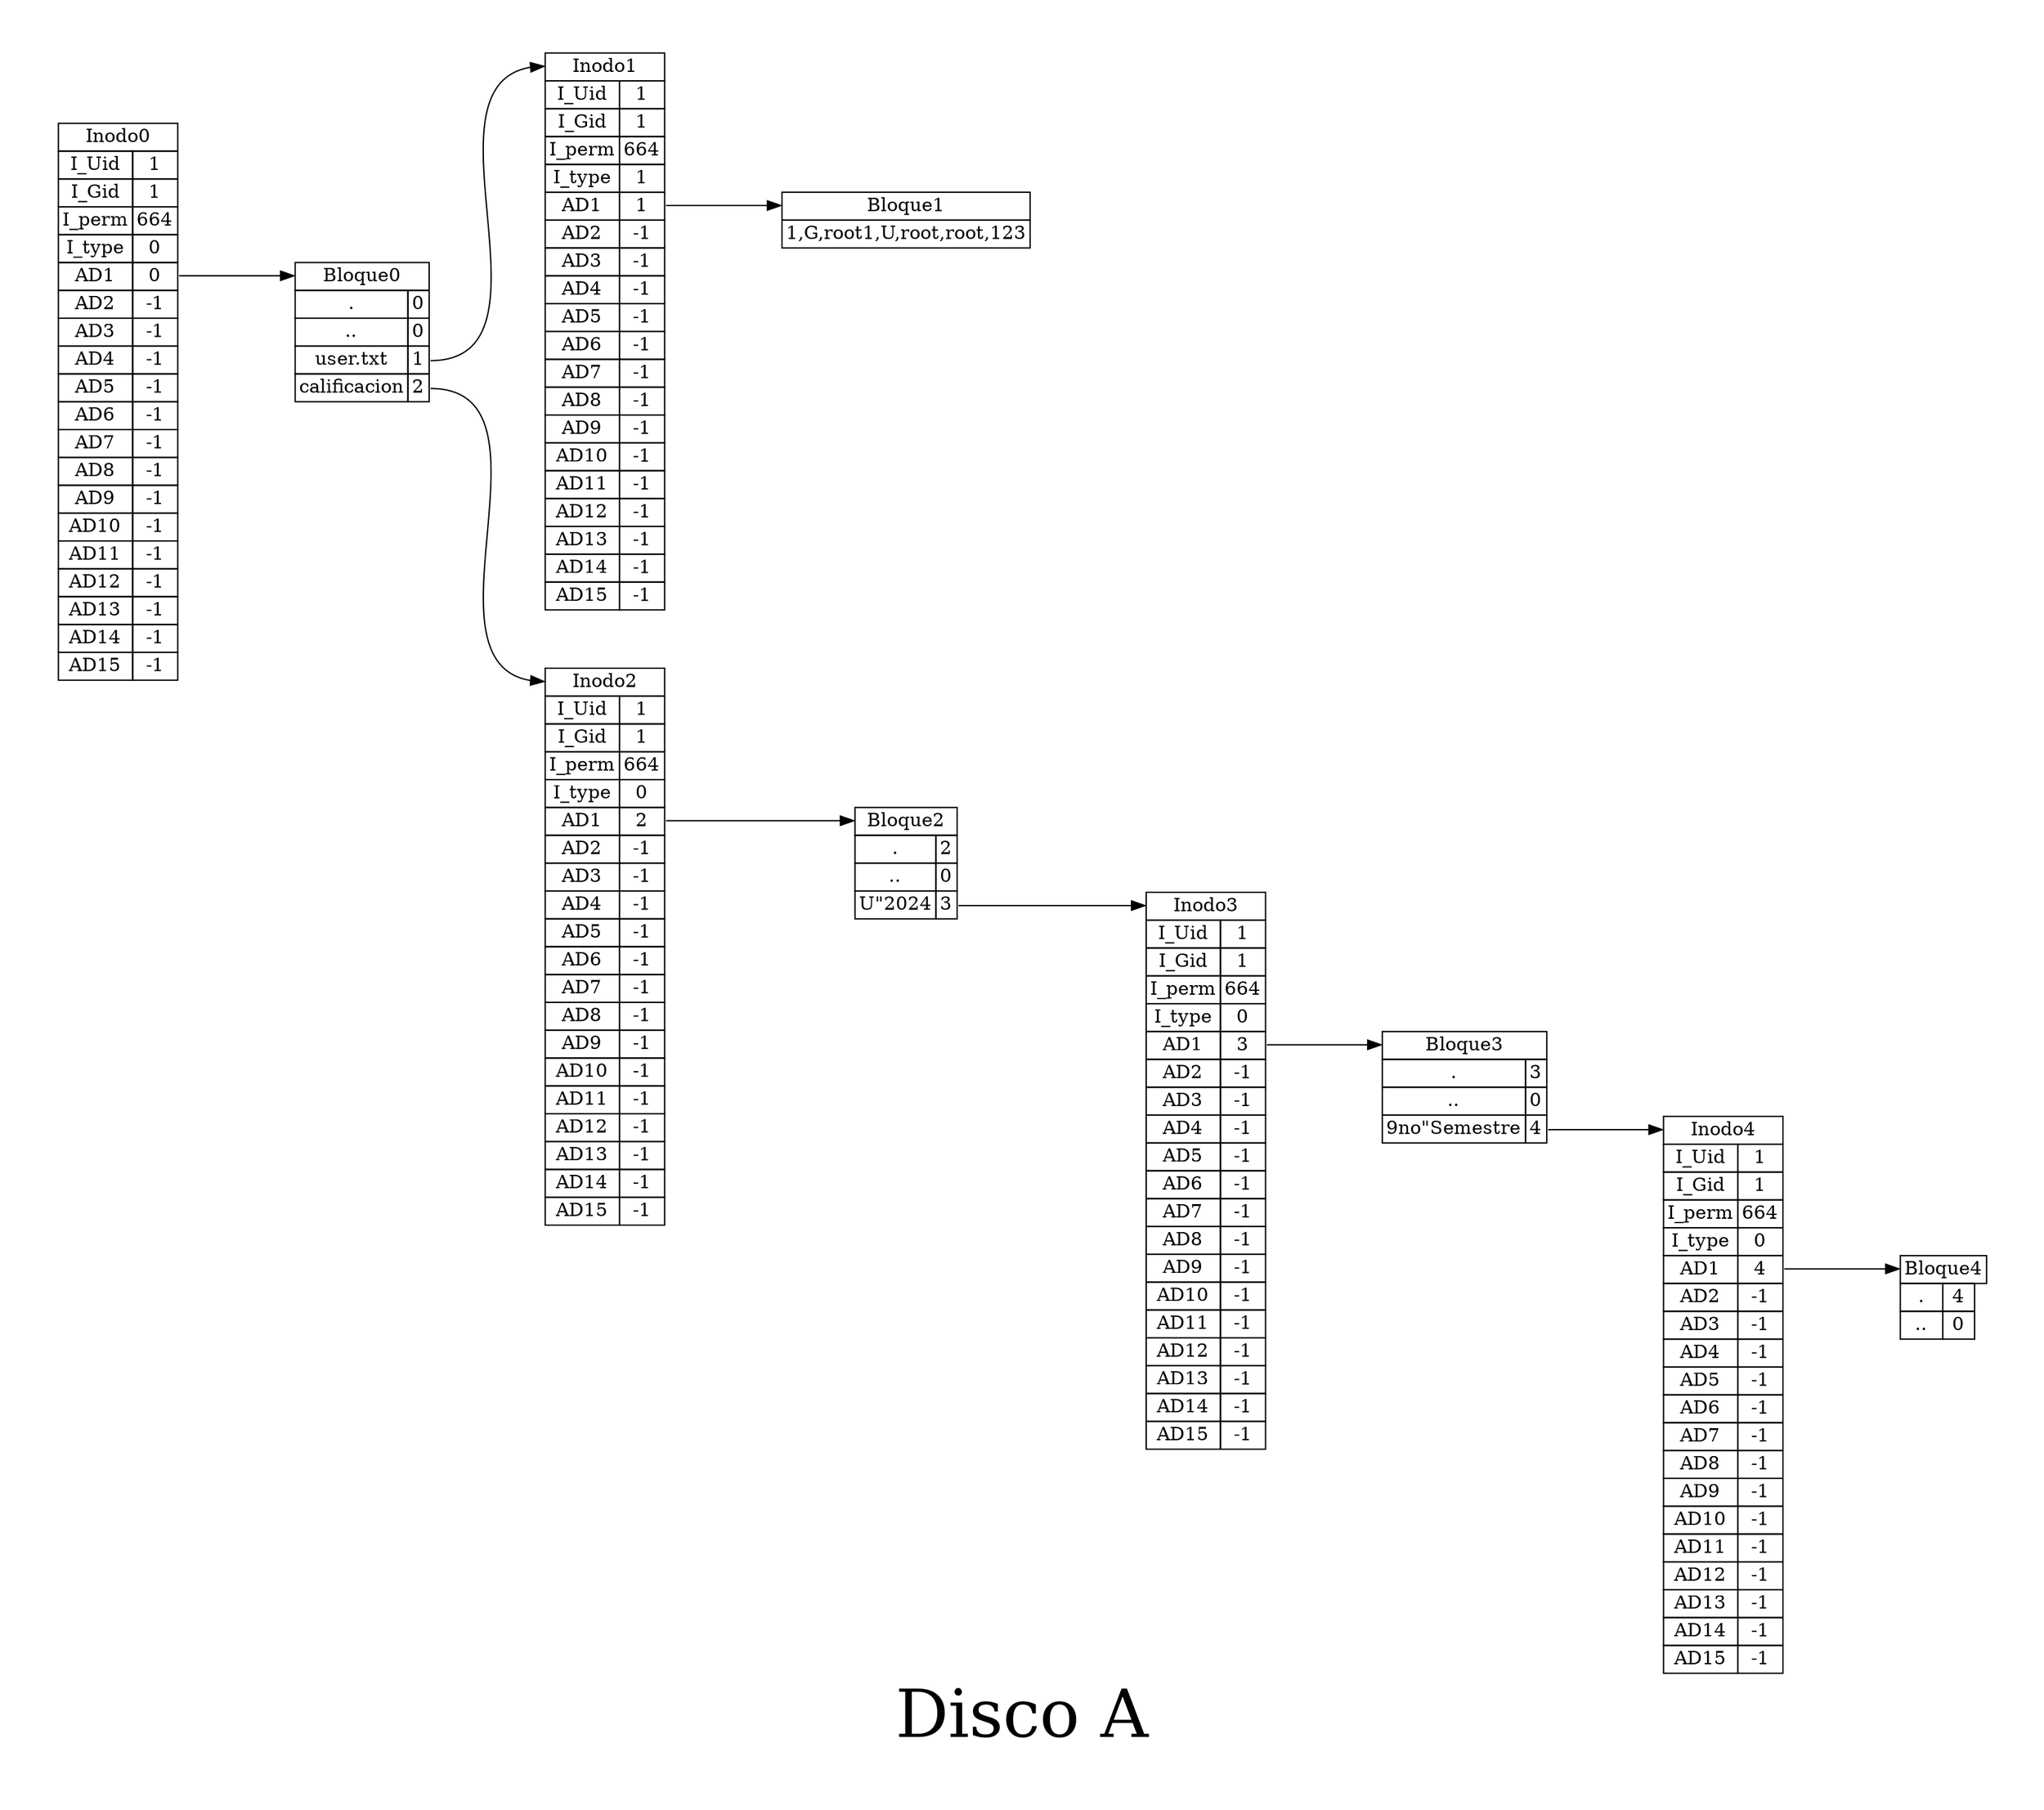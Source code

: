 digraph H {
        label="Disco A";
        fontsize="50"
		graph [pad="0.5", nodesep="0.5", ranksep="1"];
		node [shape=plaintext]
		 rankdir=LR;Inodo0 [
			label=<
				<table  border="0" cellborder="1" cellspacing="0">
				<tr><td colspan="3" port='0'>Inodo0</td></tr><tr><td>I_Uid</td><td port='0'>1</td></tr><tr><td>I_Gid</td><td port='0'>1</td></tr><tr><td>I_perm</td><td port='0'>664</td></tr><tr><td>I_type</td><td port='0'>0</td></tr><tr><td>AD1</td><td port='1'>0</td></tr><tr><td>AD2</td><td port='2'>-1</td></tr><tr><td>AD3</td><td port='3'>-1</td></tr><tr><td>AD4</td><td port='4'>-1</td></tr><tr><td>AD5</td><td port='5'>-1</td></tr><tr><td>AD6</td><td port='6'>-1</td></tr><tr><td>AD7</td><td port='7'>-1</td></tr><tr><td>AD8</td><td port='8'>-1</td></tr><tr><td>AD9</td><td port='9'>-1</td></tr><tr><td>AD10</td><td port='10'>-1</td></tr><tr><td>AD11</td><td port='11'>-1</td></tr><tr><td>AD12</td><td port='12'>-1</td></tr><tr><td>AD13</td><td port='13'>-1</td></tr><tr><td>AD14</td><td port='14'>-1</td></tr><tr><td>AD15</td><td port='15'>-1</td></tr></table>
			>];
			
			Bloque0 [
						label=<
						<table  border="0" cellborder="1" cellspacing="0">
						<tr><td colspan="3" port='0'>Bloque0</td></tr><tr><td>.</td><td port='1'>0</td></tr><tr><td>..</td><td port='2'>0</td></tr><tr><td>user.txt</td><td port='3'>1</td></tr><tr><td>calificacion</td><td port='4'>2</td></tr></table>
						>];	Inodo1 [
			label=<
				<table  border="0" cellborder="1" cellspacing="0">
				<tr><td colspan="3" port='0'>Inodo1</td></tr><tr><td>I_Uid</td><td port='0'>1</td></tr><tr><td>I_Gid</td><td port='0'>1</td></tr><tr><td>I_perm</td><td port='0'>664</td></tr><tr><td>I_type</td><td port='0'>1</td></tr><tr><td>AD1</td><td port='1'>1</td></tr><tr><td>AD2</td><td port='2'>-1</td></tr><tr><td>AD3</td><td port='3'>-1</td></tr><tr><td>AD4</td><td port='4'>-1</td></tr><tr><td>AD5</td><td port='5'>-1</td></tr><tr><td>AD6</td><td port='6'>-1</td></tr><tr><td>AD7</td><td port='7'>-1</td></tr><tr><td>AD8</td><td port='8'>-1</td></tr><tr><td>AD9</td><td port='9'>-1</td></tr><tr><td>AD10</td><td port='10'>-1</td></tr><tr><td>AD11</td><td port='11'>-1</td></tr><tr><td>AD12</td><td port='12'>-1</td></tr><tr><td>AD13</td><td port='13'>-1</td></tr><tr><td>AD14</td><td port='14'>-1</td></tr><tr><td>AD15</td><td port='15'>-1</td></tr></table>
			>];
			
			Bloque1 [
						label=<
						<table  border="0" cellborder="1" cellspacing="0">
						<tr><td colspan="3" port='0'>Bloque1</td></tr><tr><td port='2'>1,G,root
1,U,root,root,123
</td></tr></table>
						>];Inodo2 [
			label=<
				<table  border="0" cellborder="1" cellspacing="0">
				<tr><td colspan="3" port='0'>Inodo2</td></tr><tr><td>I_Uid</td><td port='0'>1</td></tr><tr><td>I_Gid</td><td port='0'>1</td></tr><tr><td>I_perm</td><td port='0'>664</td></tr><tr><td>I_type</td><td port='0'>0</td></tr><tr><td>AD1</td><td port='1'>2</td></tr><tr><td>AD2</td><td port='2'>-1</td></tr><tr><td>AD3</td><td port='3'>-1</td></tr><tr><td>AD4</td><td port='4'>-1</td></tr><tr><td>AD5</td><td port='5'>-1</td></tr><tr><td>AD6</td><td port='6'>-1</td></tr><tr><td>AD7</td><td port='7'>-1</td></tr><tr><td>AD8</td><td port='8'>-1</td></tr><tr><td>AD9</td><td port='9'>-1</td></tr><tr><td>AD10</td><td port='10'>-1</td></tr><tr><td>AD11</td><td port='11'>-1</td></tr><tr><td>AD12</td><td port='12'>-1</td></tr><tr><td>AD13</td><td port='13'>-1</td></tr><tr><td>AD14</td><td port='14'>-1</td></tr><tr><td>AD15</td><td port='15'>-1</td></tr></table>
			>];
			
			Bloque2 [
						label=<
						<table  border="0" cellborder="1" cellspacing="0">
						<tr><td colspan="3" port='0'>Bloque2</td></tr><tr><td>.</td><td port='1'>2</td></tr><tr><td>..</td><td port='2'>0</td></tr><tr><td>U"2024</td><td port='3'>3</td></tr></table>
						>];	Inodo3 [
			label=<
				<table  border="0" cellborder="1" cellspacing="0">
				<tr><td colspan="3" port='0'>Inodo3</td></tr><tr><td>I_Uid</td><td port='0'>1</td></tr><tr><td>I_Gid</td><td port='0'>1</td></tr><tr><td>I_perm</td><td port='0'>664</td></tr><tr><td>I_type</td><td port='0'>0</td></tr><tr><td>AD1</td><td port='1'>3</td></tr><tr><td>AD2</td><td port='2'>-1</td></tr><tr><td>AD3</td><td port='3'>-1</td></tr><tr><td>AD4</td><td port='4'>-1</td></tr><tr><td>AD5</td><td port='5'>-1</td></tr><tr><td>AD6</td><td port='6'>-1</td></tr><tr><td>AD7</td><td port='7'>-1</td></tr><tr><td>AD8</td><td port='8'>-1</td></tr><tr><td>AD9</td><td port='9'>-1</td></tr><tr><td>AD10</td><td port='10'>-1</td></tr><tr><td>AD11</td><td port='11'>-1</td></tr><tr><td>AD12</td><td port='12'>-1</td></tr><tr><td>AD13</td><td port='13'>-1</td></tr><tr><td>AD14</td><td port='14'>-1</td></tr><tr><td>AD15</td><td port='15'>-1</td></tr></table>
			>];
			
			Bloque3 [
						label=<
						<table  border="0" cellborder="1" cellspacing="0">
						<tr><td colspan="3" port='0'>Bloque3</td></tr><tr><td>.</td><td port='1'>3</td></tr><tr><td>..</td><td port='2'>0</td></tr><tr><td>9no"Semestre</td><td port='3'>4</td></tr></table>
						>];	Inodo4 [
			label=<
				<table  border="0" cellborder="1" cellspacing="0">
				<tr><td colspan="3" port='0'>Inodo4</td></tr><tr><td>I_Uid</td><td port='0'>1</td></tr><tr><td>I_Gid</td><td port='0'>1</td></tr><tr><td>I_perm</td><td port='0'>664</td></tr><tr><td>I_type</td><td port='0'>0</td></tr><tr><td>AD1</td><td port='1'>4</td></tr><tr><td>AD2</td><td port='2'>-1</td></tr><tr><td>AD3</td><td port='3'>-1</td></tr><tr><td>AD4</td><td port='4'>-1</td></tr><tr><td>AD5</td><td port='5'>-1</td></tr><tr><td>AD6</td><td port='6'>-1</td></tr><tr><td>AD7</td><td port='7'>-1</td></tr><tr><td>AD8</td><td port='8'>-1</td></tr><tr><td>AD9</td><td port='9'>-1</td></tr><tr><td>AD10</td><td port='10'>-1</td></tr><tr><td>AD11</td><td port='11'>-1</td></tr><tr><td>AD12</td><td port='12'>-1</td></tr><tr><td>AD13</td><td port='13'>-1</td></tr><tr><td>AD14</td><td port='14'>-1</td></tr><tr><td>AD15</td><td port='15'>-1</td></tr></table>
			>];
			
			Bloque4 [
						label=<
						<table  border="0" cellborder="1" cellspacing="0">
						<tr><td colspan="3" port='0'>Bloque4</td></tr><tr><td>.</td><td port='1'>4</td></tr><tr><td>..</td><td port='2'>0</td></tr></table>
						>];	Inodo0:1:e->Bloque0:0;
Bloque0:3:e->Inodo1:0;
Inodo1:1:e->Bloque1:0;
Bloque0:4:e->Inodo2:0;
Inodo2:1:e->Bloque2:0;
Bloque2:3:e->Inodo3:0;
Inodo3:1:e->Bloque3:0;
Bloque3:3:e->Inodo4:0;
Inodo4:1:e->Bloque4:0;
}